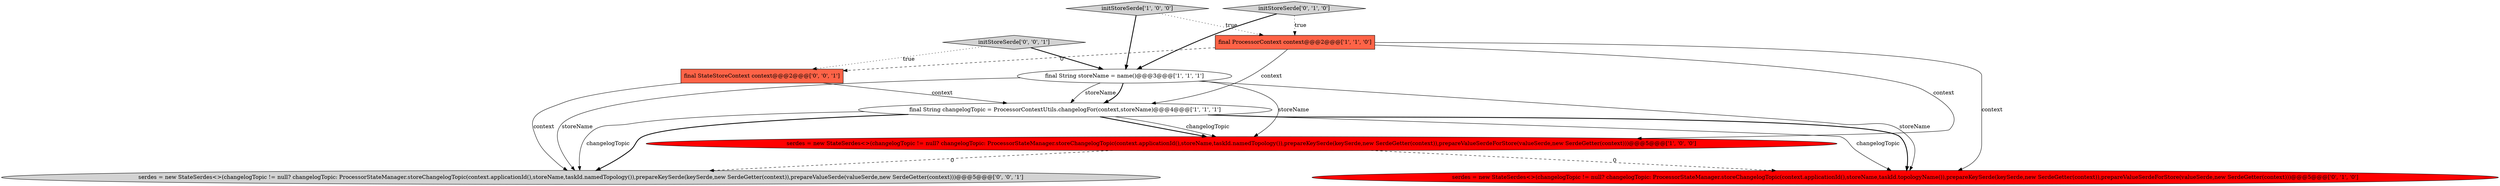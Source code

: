 digraph {
7 [style = filled, label = "final StateStoreContext context@@@2@@@['0', '0', '1']", fillcolor = tomato, shape = box image = "AAA0AAABBB3BBB"];
8 [style = filled, label = "serdes = new StateSerdes<>(changelogTopic != null? changelogTopic: ProcessorStateManager.storeChangelogTopic(context.applicationId(),storeName,taskId.namedTopology()),prepareKeySerde(keySerde,new SerdeGetter(context)),prepareValueSerde(valueSerde,new SerdeGetter(context)))@@@5@@@['0', '0', '1']", fillcolor = lightgray, shape = ellipse image = "AAA0AAABBB3BBB"];
2 [style = filled, label = "initStoreSerde['1', '0', '0']", fillcolor = lightgray, shape = diamond image = "AAA0AAABBB1BBB"];
0 [style = filled, label = "final String changelogTopic = ProcessorContextUtils.changelogFor(context,storeName)@@@4@@@['1', '1', '1']", fillcolor = white, shape = ellipse image = "AAA0AAABBB1BBB"];
9 [style = filled, label = "initStoreSerde['0', '0', '1']", fillcolor = lightgray, shape = diamond image = "AAA0AAABBB3BBB"];
5 [style = filled, label = "serdes = new StateSerdes<>(changelogTopic != null? changelogTopic: ProcessorStateManager.storeChangelogTopic(context.applicationId(),storeName,taskId.topologyName()),prepareKeySerde(keySerde,new SerdeGetter(context)),prepareValueSerdeForStore(valueSerde,new SerdeGetter(context)))@@@5@@@['0', '1', '0']", fillcolor = red, shape = ellipse image = "AAA1AAABBB2BBB"];
4 [style = filled, label = "final String storeName = name()@@@3@@@['1', '1', '1']", fillcolor = white, shape = ellipse image = "AAA0AAABBB1BBB"];
1 [style = filled, label = "serdes = new StateSerdes<>(changelogTopic != null? changelogTopic: ProcessorStateManager.storeChangelogTopic(context.applicationId(),storeName,taskId.namedTopology()),prepareKeySerde(keySerde,new SerdeGetter(context)),prepareValueSerdeForStore(valueSerde,new SerdeGetter(context)))@@@5@@@['1', '0', '0']", fillcolor = red, shape = ellipse image = "AAA1AAABBB1BBB"];
6 [style = filled, label = "initStoreSerde['0', '1', '0']", fillcolor = lightgray, shape = diamond image = "AAA0AAABBB2BBB"];
3 [style = filled, label = "final ProcessorContext context@@@2@@@['1', '1', '0']", fillcolor = tomato, shape = box image = "AAA0AAABBB1BBB"];
2->3 [style = dotted, label="true"];
4->1 [style = solid, label="storeName"];
0->8 [style = solid, label="changelogTopic"];
3->0 [style = solid, label="context"];
0->5 [style = solid, label="changelogTopic"];
1->5 [style = dashed, label="0"];
4->0 [style = solid, label="storeName"];
3->7 [style = dashed, label="0"];
3->1 [style = solid, label="context"];
7->8 [style = solid, label="context"];
9->4 [style = bold, label=""];
2->4 [style = bold, label=""];
4->0 [style = bold, label=""];
6->4 [style = bold, label=""];
4->5 [style = solid, label="storeName"];
0->1 [style = bold, label=""];
0->5 [style = bold, label=""];
0->8 [style = bold, label=""];
1->8 [style = dashed, label="0"];
0->1 [style = solid, label="changelogTopic"];
3->5 [style = solid, label="context"];
6->3 [style = dotted, label="true"];
9->7 [style = dotted, label="true"];
4->8 [style = solid, label="storeName"];
7->0 [style = solid, label="context"];
}
